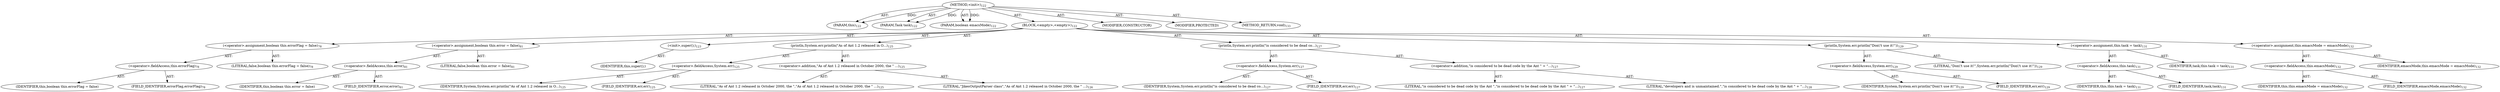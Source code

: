 digraph "&lt;init&gt;" {  
"111669149701" [label = <(METHOD,&lt;init&gt;)<SUB>122</SUB>> ]
"115964116996" [label = <(PARAM,this)<SUB>122</SUB>> ]
"115964117004" [label = <(PARAM,Task task)<SUB>122</SUB>> ]
"115964117005" [label = <(PARAM,boolean emacsMode)<SUB>122</SUB>> ]
"25769803782" [label = <(BLOCK,&lt;empty&gt;,&lt;empty&gt;)<SUB>122</SUB>> ]
"30064771083" [label = <(&lt;operator&gt;.assignment,boolean this.errorFlag = false)<SUB>78</SUB>> ]
"30064771084" [label = <(&lt;operator&gt;.fieldAccess,this.errorFlag)<SUB>78</SUB>> ]
"68719476754" [label = <(IDENTIFIER,this,boolean this.errorFlag = false)> ]
"55834574851" [label = <(FIELD_IDENTIFIER,errorFlag,errorFlag)<SUB>78</SUB>> ]
"90194313216" [label = <(LITERAL,false,boolean this.errorFlag = false)<SUB>78</SUB>> ]
"30064771085" [label = <(&lt;operator&gt;.assignment,boolean this.error = false)<SUB>81</SUB>> ]
"30064771086" [label = <(&lt;operator&gt;.fieldAccess,this.error)<SUB>81</SUB>> ]
"68719476755" [label = <(IDENTIFIER,this,boolean this.error = false)> ]
"55834574852" [label = <(FIELD_IDENTIFIER,error,error)<SUB>81</SUB>> ]
"90194313217" [label = <(LITERAL,false,boolean this.error = false)<SUB>81</SUB>> ]
"30064771072" [label = <(&lt;init&gt;,super();)<SUB>123</SUB>> ]
"68719476744" [label = <(IDENTIFIER,this,super();)> ]
"30064771087" [label = <(println,System.err.println(&quot;As of Ant 1.2 released in O...)<SUB>125</SUB>> ]
"30064771088" [label = <(&lt;operator&gt;.fieldAccess,System.err)<SUB>125</SUB>> ]
"68719476756" [label = <(IDENTIFIER,System,System.err.println(&quot;As of Ant 1.2 released in O...)<SUB>125</SUB>> ]
"55834574853" [label = <(FIELD_IDENTIFIER,err,err)<SUB>125</SUB>> ]
"30064771089" [label = <(&lt;operator&gt;.addition,&quot;As of Ant 1.2 released in October 2000, the &quot; ...)<SUB>125</SUB>> ]
"90194313218" [label = <(LITERAL,&quot;As of Ant 1.2 released in October 2000, the &quot;,&quot;As of Ant 1.2 released in October 2000, the &quot; ...)<SUB>125</SUB>> ]
"90194313219" [label = <(LITERAL,&quot;JikesOutputParser class&quot;,&quot;As of Ant 1.2 released in October 2000, the &quot; ...)<SUB>126</SUB>> ]
"30064771090" [label = <(println,System.err.println(&quot;is considered to be dead co...)<SUB>127</SUB>> ]
"30064771091" [label = <(&lt;operator&gt;.fieldAccess,System.err)<SUB>127</SUB>> ]
"68719476757" [label = <(IDENTIFIER,System,System.err.println(&quot;is considered to be dead co...)<SUB>127</SUB>> ]
"55834574854" [label = <(FIELD_IDENTIFIER,err,err)<SUB>127</SUB>> ]
"30064771092" [label = <(&lt;operator&gt;.addition,&quot;is considered to be dead code by the Ant &quot; + &quot;...)<SUB>127</SUB>> ]
"90194313220" [label = <(LITERAL,&quot;is considered to be dead code by the Ant &quot;,&quot;is considered to be dead code by the Ant &quot; + &quot;...)<SUB>127</SUB>> ]
"90194313221" [label = <(LITERAL,&quot;developers and is unmaintained.&quot;,&quot;is considered to be dead code by the Ant &quot; + &quot;...)<SUB>128</SUB>> ]
"30064771093" [label = <(println,System.err.println(&quot;Don\'t use it!&quot;))<SUB>129</SUB>> ]
"30064771094" [label = <(&lt;operator&gt;.fieldAccess,System.err)<SUB>129</SUB>> ]
"68719476758" [label = <(IDENTIFIER,System,System.err.println(&quot;Don\'t use it!&quot;))<SUB>129</SUB>> ]
"55834574855" [label = <(FIELD_IDENTIFIER,err,err)<SUB>129</SUB>> ]
"90194313222" [label = <(LITERAL,&quot;Don\'t use it!&quot;,System.err.println(&quot;Don\'t use it!&quot;))<SUB>129</SUB>> ]
"30064771095" [label = <(&lt;operator&gt;.assignment,this.task = task)<SUB>131</SUB>> ]
"30064771096" [label = <(&lt;operator&gt;.fieldAccess,this.task)<SUB>131</SUB>> ]
"68719476745" [label = <(IDENTIFIER,this,this.task = task)<SUB>131</SUB>> ]
"55834574856" [label = <(FIELD_IDENTIFIER,task,task)<SUB>131</SUB>> ]
"68719476759" [label = <(IDENTIFIER,task,this.task = task)<SUB>131</SUB>> ]
"30064771097" [label = <(&lt;operator&gt;.assignment,this.emacsMode = emacsMode)<SUB>132</SUB>> ]
"30064771098" [label = <(&lt;operator&gt;.fieldAccess,this.emacsMode)<SUB>132</SUB>> ]
"68719476746" [label = <(IDENTIFIER,this,this.emacsMode = emacsMode)<SUB>132</SUB>> ]
"55834574857" [label = <(FIELD_IDENTIFIER,emacsMode,emacsMode)<SUB>132</SUB>> ]
"68719476760" [label = <(IDENTIFIER,emacsMode,this.emacsMode = emacsMode)<SUB>132</SUB>> ]
"133143986193" [label = <(MODIFIER,CONSTRUCTOR)> ]
"133143986194" [label = <(MODIFIER,PROTECTED)> ]
"128849018885" [label = <(METHOD_RETURN,void)<SUB>133</SUB>> ]
  "111669149701" -> "115964116996"  [ label = "AST: "] 
  "111669149701" -> "115964117004"  [ label = "AST: "] 
  "111669149701" -> "115964117005"  [ label = "AST: "] 
  "111669149701" -> "25769803782"  [ label = "AST: "] 
  "111669149701" -> "133143986193"  [ label = "AST: "] 
  "111669149701" -> "133143986194"  [ label = "AST: "] 
  "111669149701" -> "128849018885"  [ label = "AST: "] 
  "25769803782" -> "30064771083"  [ label = "AST: "] 
  "25769803782" -> "30064771085"  [ label = "AST: "] 
  "25769803782" -> "30064771072"  [ label = "AST: "] 
  "25769803782" -> "30064771087"  [ label = "AST: "] 
  "25769803782" -> "30064771090"  [ label = "AST: "] 
  "25769803782" -> "30064771093"  [ label = "AST: "] 
  "25769803782" -> "30064771095"  [ label = "AST: "] 
  "25769803782" -> "30064771097"  [ label = "AST: "] 
  "30064771083" -> "30064771084"  [ label = "AST: "] 
  "30064771083" -> "90194313216"  [ label = "AST: "] 
  "30064771084" -> "68719476754"  [ label = "AST: "] 
  "30064771084" -> "55834574851"  [ label = "AST: "] 
  "30064771085" -> "30064771086"  [ label = "AST: "] 
  "30064771085" -> "90194313217"  [ label = "AST: "] 
  "30064771086" -> "68719476755"  [ label = "AST: "] 
  "30064771086" -> "55834574852"  [ label = "AST: "] 
  "30064771072" -> "68719476744"  [ label = "AST: "] 
  "30064771087" -> "30064771088"  [ label = "AST: "] 
  "30064771087" -> "30064771089"  [ label = "AST: "] 
  "30064771088" -> "68719476756"  [ label = "AST: "] 
  "30064771088" -> "55834574853"  [ label = "AST: "] 
  "30064771089" -> "90194313218"  [ label = "AST: "] 
  "30064771089" -> "90194313219"  [ label = "AST: "] 
  "30064771090" -> "30064771091"  [ label = "AST: "] 
  "30064771090" -> "30064771092"  [ label = "AST: "] 
  "30064771091" -> "68719476757"  [ label = "AST: "] 
  "30064771091" -> "55834574854"  [ label = "AST: "] 
  "30064771092" -> "90194313220"  [ label = "AST: "] 
  "30064771092" -> "90194313221"  [ label = "AST: "] 
  "30064771093" -> "30064771094"  [ label = "AST: "] 
  "30064771093" -> "90194313222"  [ label = "AST: "] 
  "30064771094" -> "68719476758"  [ label = "AST: "] 
  "30064771094" -> "55834574855"  [ label = "AST: "] 
  "30064771095" -> "30064771096"  [ label = "AST: "] 
  "30064771095" -> "68719476759"  [ label = "AST: "] 
  "30064771096" -> "68719476745"  [ label = "AST: "] 
  "30064771096" -> "55834574856"  [ label = "AST: "] 
  "30064771097" -> "30064771098"  [ label = "AST: "] 
  "30064771097" -> "68719476760"  [ label = "AST: "] 
  "30064771098" -> "68719476746"  [ label = "AST: "] 
  "30064771098" -> "55834574857"  [ label = "AST: "] 
  "111669149701" -> "115964116996"  [ label = "DDG: "] 
  "111669149701" -> "115964117004"  [ label = "DDG: "] 
  "111669149701" -> "115964117005"  [ label = "DDG: "] 
}
